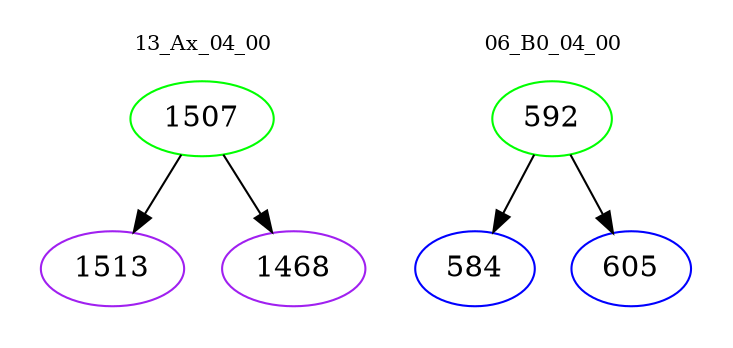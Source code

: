 digraph{
subgraph cluster_0 {
color = white
label = "13_Ax_04_00";
fontsize=10;
T0_1507 [label="1507", color="green"]
T0_1507 -> T0_1513 [color="black"]
T0_1513 [label="1513", color="purple"]
T0_1507 -> T0_1468 [color="black"]
T0_1468 [label="1468", color="purple"]
}
subgraph cluster_1 {
color = white
label = "06_B0_04_00";
fontsize=10;
T1_592 [label="592", color="green"]
T1_592 -> T1_584 [color="black"]
T1_584 [label="584", color="blue"]
T1_592 -> T1_605 [color="black"]
T1_605 [label="605", color="blue"]
}
}
